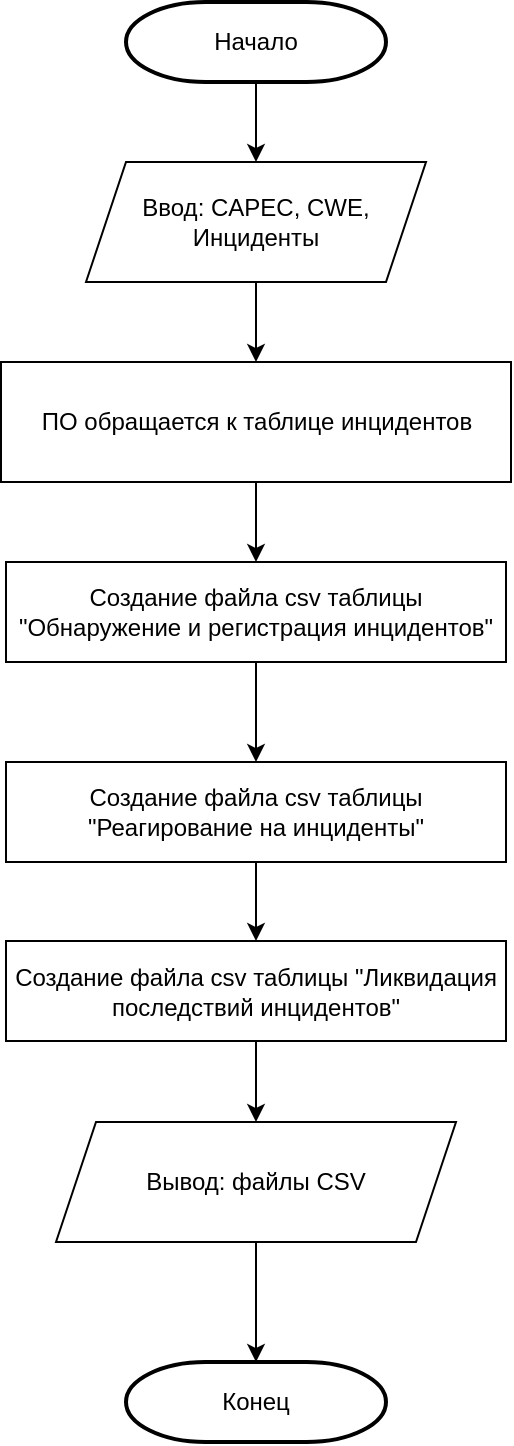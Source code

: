 <mxfile version="25.0.3">
  <diagram name="Страница — 1" id="FZuVYSKQKKseB5JXQPXO">
    <mxGraphModel dx="1290" dy="567" grid="1" gridSize="10" guides="1" tooltips="1" connect="1" arrows="1" fold="1" page="1" pageScale="1" pageWidth="827" pageHeight="1169" math="0" shadow="0">
      <root>
        <mxCell id="0" />
        <mxCell id="1" parent="0" />
        <mxCell id="YAV5CIgd_lY1n8gO6L1_-1" value="" style="edgeStyle=orthogonalEdgeStyle;rounded=0;orthogonalLoop=1;jettySize=auto;html=1;" parent="1" source="YAV5CIgd_lY1n8gO6L1_-2" target="YAV5CIgd_lY1n8gO6L1_-5" edge="1">
          <mxGeometry relative="1" as="geometry" />
        </mxCell>
        <mxCell id="YAV5CIgd_lY1n8gO6L1_-2" value="Начало" style="strokeWidth=2;html=1;shape=mxgraph.flowchart.terminator;whiteSpace=wrap;" parent="1" vertex="1">
          <mxGeometry x="410" y="90" width="130" height="40" as="geometry" />
        </mxCell>
        <mxCell id="YAV5CIgd_lY1n8gO6L1_-3" value="Конец" style="strokeWidth=2;html=1;shape=mxgraph.flowchart.terminator;whiteSpace=wrap;" parent="1" vertex="1">
          <mxGeometry x="410" y="770" width="130" height="40" as="geometry" />
        </mxCell>
        <mxCell id="YAV5CIgd_lY1n8gO6L1_-4" value="" style="edgeStyle=orthogonalEdgeStyle;rounded=0;orthogonalLoop=1;jettySize=auto;html=1;" parent="1" source="YAV5CIgd_lY1n8gO6L1_-5" target="YAV5CIgd_lY1n8gO6L1_-7" edge="1">
          <mxGeometry relative="1" as="geometry" />
        </mxCell>
        <mxCell id="YAV5CIgd_lY1n8gO6L1_-5" value="Ввод: CAPEC, CWE, Инциденты" style="shape=parallelogram;perimeter=parallelogramPerimeter;whiteSpace=wrap;html=1;fixedSize=1;" parent="1" vertex="1">
          <mxGeometry x="390" y="170" width="170" height="60" as="geometry" />
        </mxCell>
        <mxCell id="YAV5CIgd_lY1n8gO6L1_-6" value="" style="edgeStyle=orthogonalEdgeStyle;rounded=0;orthogonalLoop=1;jettySize=auto;html=1;" parent="1" source="YAV5CIgd_lY1n8gO6L1_-7" target="YAV5CIgd_lY1n8gO6L1_-9" edge="1">
          <mxGeometry relative="1" as="geometry" />
        </mxCell>
        <mxCell id="YAV5CIgd_lY1n8gO6L1_-7" value="ПО обращается к таблице инцидентов" style="rounded=0;whiteSpace=wrap;html=1;" parent="1" vertex="1">
          <mxGeometry x="347.5" y="270" width="255" height="60" as="geometry" />
        </mxCell>
        <mxCell id="YAV5CIgd_lY1n8gO6L1_-14" value="" style="edgeStyle=orthogonalEdgeStyle;rounded=0;orthogonalLoop=1;jettySize=auto;html=1;" parent="1" source="YAV5CIgd_lY1n8gO6L1_-9" target="YAV5CIgd_lY1n8gO6L1_-12" edge="1">
          <mxGeometry relative="1" as="geometry" />
        </mxCell>
        <mxCell id="YAV5CIgd_lY1n8gO6L1_-9" value="Создание файла csv таблицы &quot;Обнаружение и регистрация инцидентов&quot;" style="rounded=0;whiteSpace=wrap;html=1;" parent="1" vertex="1">
          <mxGeometry x="350" y="370" width="250" height="50" as="geometry" />
        </mxCell>
        <mxCell id="YAV5CIgd_lY1n8gO6L1_-10" value="" style="edgeStyle=orthogonalEdgeStyle;rounded=0;orthogonalLoop=1;jettySize=auto;html=1;" parent="1" source="YAV5CIgd_lY1n8gO6L1_-11" target="YAV5CIgd_lY1n8gO6L1_-3" edge="1">
          <mxGeometry relative="1" as="geometry" />
        </mxCell>
        <mxCell id="YAV5CIgd_lY1n8gO6L1_-11" value="Вывод: файлы CSV" style="shape=parallelogram;perimeter=parallelogramPerimeter;whiteSpace=wrap;html=1;fixedSize=1;" parent="1" vertex="1">
          <mxGeometry x="375" y="650" width="200" height="60" as="geometry" />
        </mxCell>
        <mxCell id="YAV5CIgd_lY1n8gO6L1_-15" value="" style="edgeStyle=orthogonalEdgeStyle;rounded=0;orthogonalLoop=1;jettySize=auto;html=1;" parent="1" source="YAV5CIgd_lY1n8gO6L1_-12" target="YAV5CIgd_lY1n8gO6L1_-13" edge="1">
          <mxGeometry relative="1" as="geometry" />
        </mxCell>
        <mxCell id="YAV5CIgd_lY1n8gO6L1_-12" value="Создание файла csv таблицы &quot;Реагирование на инциденты&quot;" style="rounded=0;whiteSpace=wrap;html=1;" parent="1" vertex="1">
          <mxGeometry x="350" y="470" width="250" height="50" as="geometry" />
        </mxCell>
        <mxCell id="YAV5CIgd_lY1n8gO6L1_-16" value="" style="edgeStyle=orthogonalEdgeStyle;rounded=0;orthogonalLoop=1;jettySize=auto;html=1;" parent="1" source="YAV5CIgd_lY1n8gO6L1_-13" target="YAV5CIgd_lY1n8gO6L1_-11" edge="1">
          <mxGeometry relative="1" as="geometry" />
        </mxCell>
        <mxCell id="YAV5CIgd_lY1n8gO6L1_-13" value="Создание файла csv таблицы &quot;Ликвидация последствий инцидентов&quot;" style="rounded=0;whiteSpace=wrap;html=1;" parent="1" vertex="1">
          <mxGeometry x="350" y="559.5" width="250" height="50" as="geometry" />
        </mxCell>
      </root>
    </mxGraphModel>
  </diagram>
</mxfile>
